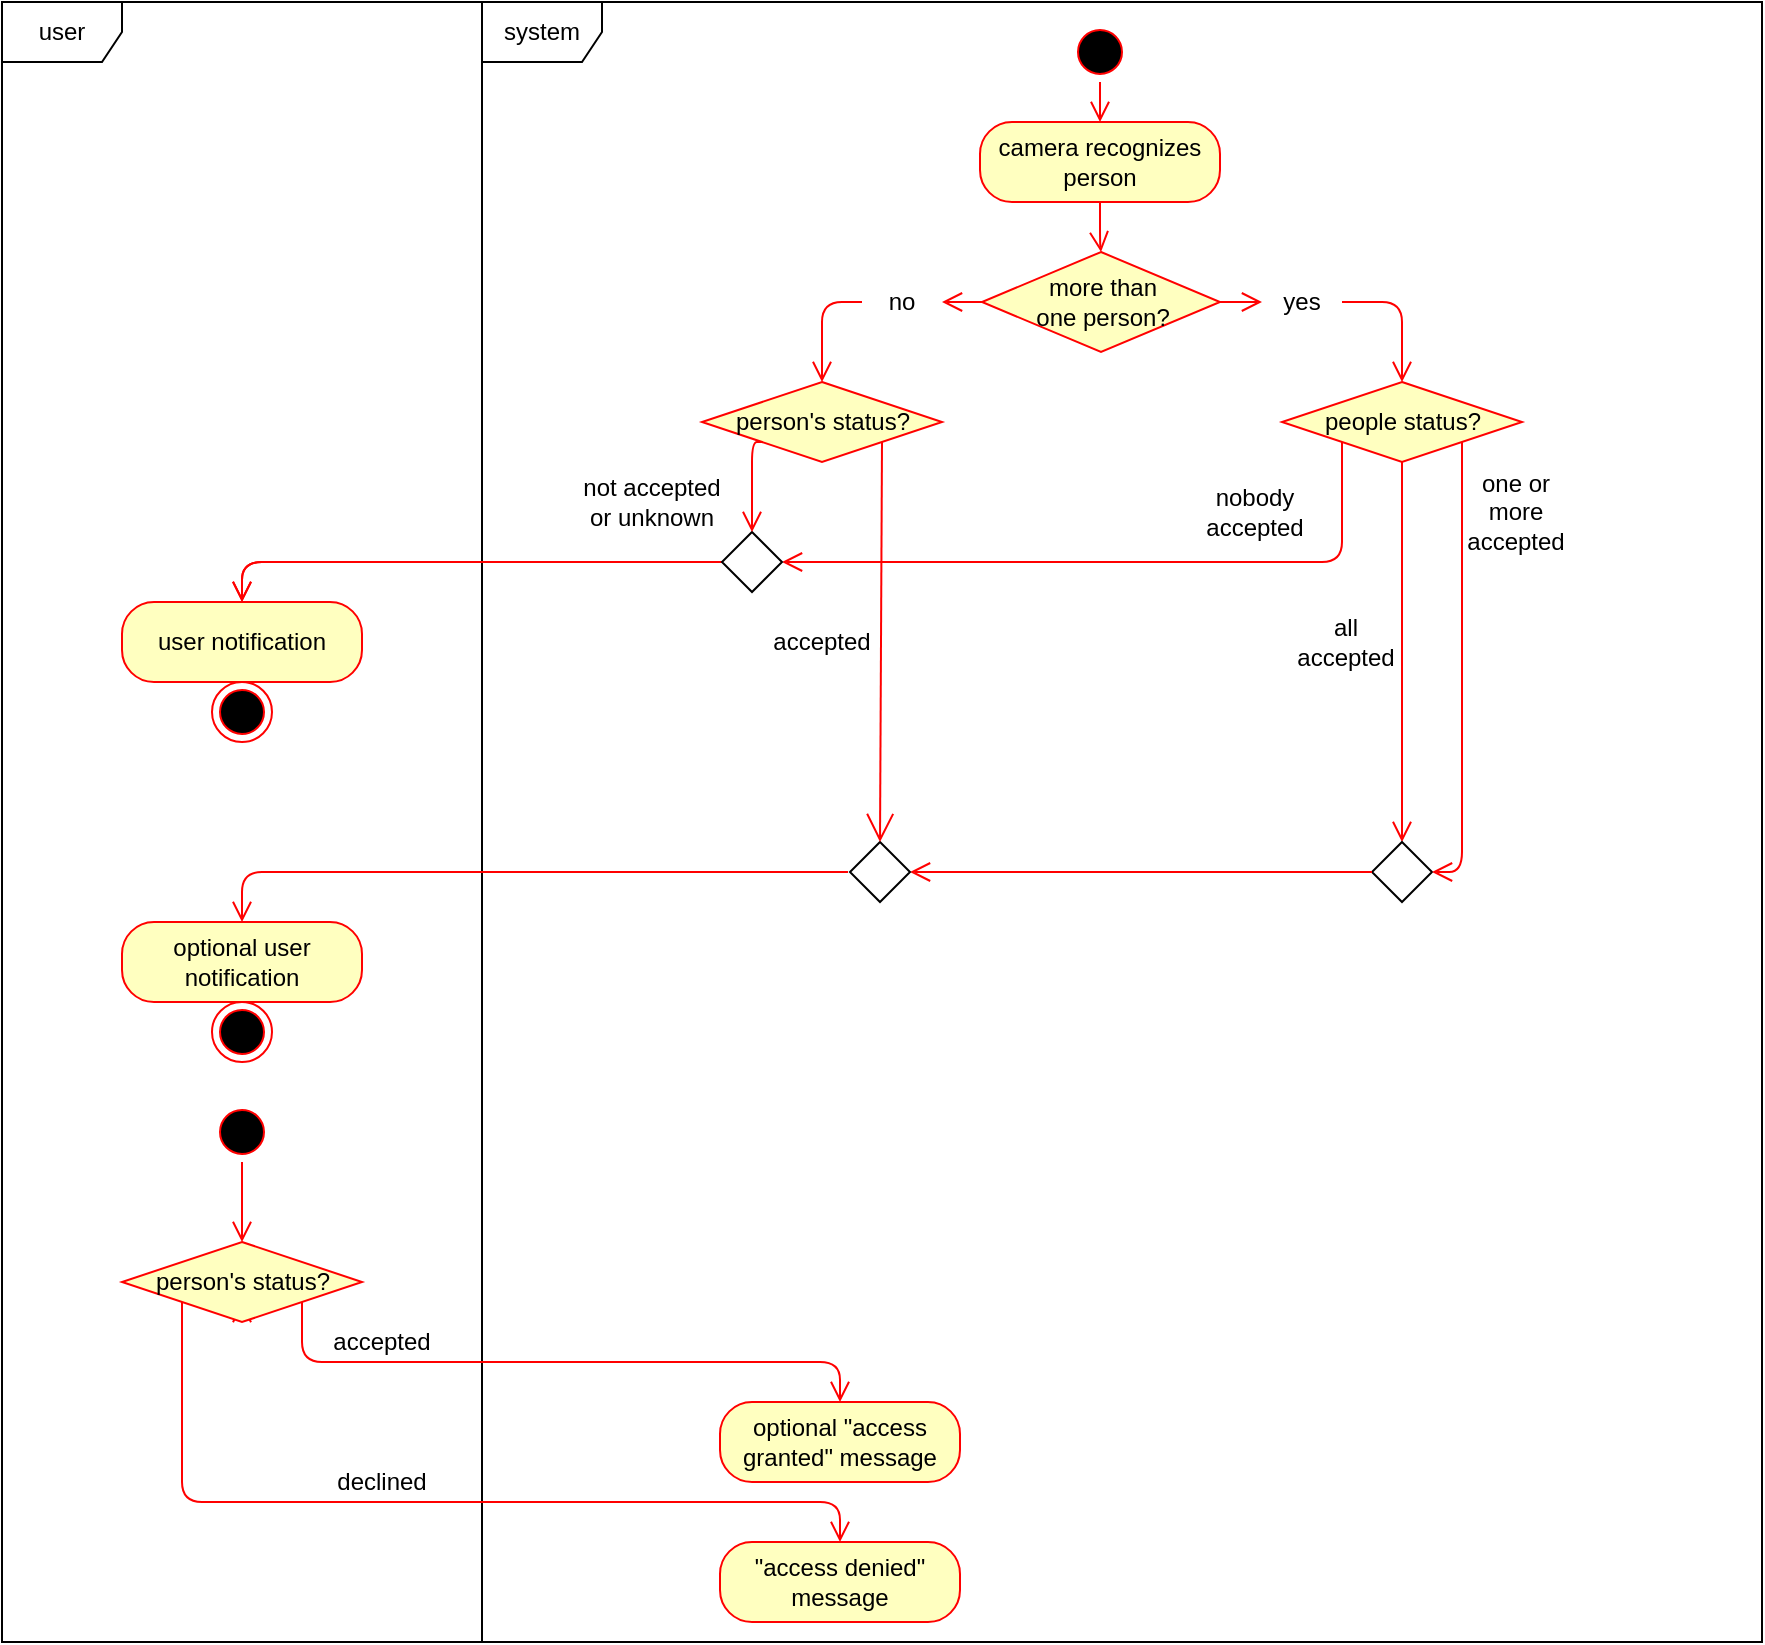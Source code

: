 <mxfile version="13.8.5" type="github">
  <diagram id="z5BKTEy7kt-2o3ALmdR7" name="NotificationActivityDiagram">
    <mxGraphModel dx="3921" dy="2350" grid="1" gridSize="10" guides="1" tooltips="1" connect="1" arrows="1" fold="1" page="1" pageScale="1" pageWidth="827" pageHeight="1169" math="0" shadow="0">
      <root>
        <mxCell id="0" />
        <mxCell id="1" parent="0" />
        <mxCell id="oszSIuXxrr8ndhVj502F-12" value="user" style="shape=umlFrame;whiteSpace=wrap;html=1;" parent="1" vertex="1">
          <mxGeometry x="-40" y="-40" width="240" height="820" as="geometry" />
        </mxCell>
        <mxCell id="oszSIuXxrr8ndhVj502F-13" value="system" style="shape=umlFrame;whiteSpace=wrap;html=1;" parent="1" vertex="1">
          <mxGeometry x="200" y="-40" width="640" height="820" as="geometry" />
        </mxCell>
        <mxCell id="NQ5Zk06NE-FvTYtAFist-22" value="no" style="text;html=1;strokeColor=none;fillColor=none;align=center;verticalAlign=middle;whiteSpace=wrap;rounded=0;" parent="1" vertex="1">
          <mxGeometry x="390" y="100" width="40" height="20" as="geometry" />
        </mxCell>
        <mxCell id="NQ5Zk06NE-FvTYtAFist-50" value="yes" style="text;html=1;strokeColor=none;fillColor=none;align=center;verticalAlign=middle;whiteSpace=wrap;rounded=0;" parent="1" vertex="1">
          <mxGeometry x="590" y="100" width="40" height="20" as="geometry" />
        </mxCell>
        <mxCell id="oszSIuXxrr8ndhVj502F-7" value="camera recognizes person" style="rounded=1;whiteSpace=wrap;html=1;arcSize=40;fontColor=#000000;fillColor=#ffffc0;strokeColor=#ff0000;" parent="1" vertex="1">
          <mxGeometry x="449" y="20" width="120" height="40" as="geometry" />
        </mxCell>
        <mxCell id="oszSIuXxrr8ndhVj502F-8" value="" style="edgeStyle=orthogonalEdgeStyle;html=1;verticalAlign=bottom;endArrow=open;endSize=8;strokeColor=#ff0000;exitX=0.5;exitY=1;exitDx=0;exitDy=0;entryX=0.5;entryY=0;entryDx=0;entryDy=0;" parent="1" source="oszSIuXxrr8ndhVj502F-7" target="oszSIuXxrr8ndhVj502F-9" edge="1">
          <mxGeometry relative="1" as="geometry">
            <mxPoint x="400" y="200" as="targetPoint" />
            <mxPoint x="344" y="120" as="sourcePoint" />
            <Array as="points">
              <mxPoint x="509" y="80" />
              <mxPoint x="509" y="80" />
            </Array>
          </mxGeometry>
        </mxCell>
        <mxCell id="oszSIuXxrr8ndhVj502F-9" value="more than &lt;br&gt;one person?" style="rhombus;fontFamily=Helvetica;fontSize=12;fontColor=#000000;align=center;strokeColor=#ff0000;fillColor=#ffffc0;html=1;" parent="1" vertex="1">
          <mxGeometry x="450" y="85" width="119" height="50" as="geometry" />
        </mxCell>
        <mxCell id="oszSIuXxrr8ndhVj502F-10" value="" style="edgeStyle=orthogonalEdgeStyle;html=1;verticalAlign=bottom;endArrow=open;endSize=8;strokeColor=#ff0000;entryX=0.5;entryY=0;entryDx=0;entryDy=0;exitX=0;exitY=0.5;exitDx=0;exitDy=0;" parent="1" source="NQ5Zk06NE-FvTYtAFist-22" target="oszSIuXxrr8ndhVj502F-14" edge="1">
          <mxGeometry relative="1" as="geometry">
            <mxPoint x="200" y="320" as="targetPoint" />
            <Array as="points">
              <mxPoint x="370" y="110" />
            </Array>
          </mxGeometry>
        </mxCell>
        <mxCell id="oszSIuXxrr8ndhVj502F-14" value="person&#39;s status?" style="rhombus;fontFamily=Helvetica;fontSize=12;fontColor=#000000;align=center;strokeColor=#ff0000;fillColor=#ffffc0;html=1;" parent="1" vertex="1">
          <mxGeometry x="310" y="150" width="120" height="40" as="geometry" />
        </mxCell>
        <mxCell id="oszSIuXxrr8ndhVj502F-15" value="" style="edgeStyle=orthogonalEdgeStyle;html=1;verticalAlign=bottom;endArrow=open;endSize=8;strokeColor=#ff0000;exitX=0.25;exitY=1;exitDx=0;exitDy=0;entryX=0.5;entryY=0;entryDx=0;entryDy=0;" parent="1" source="gJKq05NnTGJXTHjlQM0Q-1" target="oszSIuXxrr8ndhVj502F-33" edge="1">
          <mxGeometry relative="1" as="geometry">
            <mxPoint x="379" y="250" as="targetPoint" />
            <Array as="points">
              <mxPoint x="80" y="240" />
            </Array>
          </mxGeometry>
        </mxCell>
        <mxCell id="oszSIuXxrr8ndhVj502F-16" value="" style="ellipse;html=1;shape=startState;fillColor=#000000;strokeColor=#ff0000;" parent="1" vertex="1">
          <mxGeometry x="494" y="-30" width="30" height="30" as="geometry" />
        </mxCell>
        <mxCell id="oszSIuXxrr8ndhVj502F-17" value="" style="edgeStyle=orthogonalEdgeStyle;html=1;verticalAlign=bottom;endArrow=open;endSize=8;strokeColor=#ff0000;entryX=0.5;entryY=0;entryDx=0;entryDy=0;" parent="1" source="oszSIuXxrr8ndhVj502F-16" target="oszSIuXxrr8ndhVj502F-7" edge="1">
          <mxGeometry relative="1" as="geometry">
            <mxPoint x="520" y="20" as="targetPoint" />
          </mxGeometry>
        </mxCell>
        <mxCell id="oszSIuXxrr8ndhVj502F-28" value="" style="edgeStyle=orthogonalEdgeStyle;html=1;verticalAlign=bottom;endArrow=open;endSize=8;strokeColor=#ff0000;exitX=0;exitY=0.5;exitDx=0;exitDy=0;entryX=1;entryY=0.5;entryDx=0;entryDy=0;" parent="1" source="oszSIuXxrr8ndhVj502F-9" target="NQ5Zk06NE-FvTYtAFist-22" edge="1">
          <mxGeometry relative="1" as="geometry">
            <mxPoint x="500.0" y="100" as="targetPoint" />
            <mxPoint x="500.0" y="70" as="sourcePoint" />
            <Array as="points">
              <mxPoint x="430" y="110" />
              <mxPoint x="430" y="110" />
            </Array>
          </mxGeometry>
        </mxCell>
        <mxCell id="oszSIuXxrr8ndhVj502F-29" value="" style="edgeStyle=orthogonalEdgeStyle;html=1;verticalAlign=bottom;endArrow=open;endSize=8;strokeColor=#ff0000;exitX=1;exitY=0.5;exitDx=0;exitDy=0;" parent="1" source="oszSIuXxrr8ndhVj502F-9" edge="1">
          <mxGeometry relative="1" as="geometry">
            <mxPoint x="590" y="110" as="targetPoint" />
            <mxPoint x="594.0" y="80" as="sourcePoint" />
            <Array as="points" />
          </mxGeometry>
        </mxCell>
        <mxCell id="oszSIuXxrr8ndhVj502F-30" value="" style="edgeStyle=orthogonalEdgeStyle;html=1;verticalAlign=bottom;endArrow=open;endSize=8;strokeColor=#ff0000;exitX=1;exitY=0.5;exitDx=0;exitDy=0;entryX=0.5;entryY=0;entryDx=0;entryDy=0;" parent="1" source="NQ5Zk06NE-FvTYtAFist-50" edge="1">
          <mxGeometry relative="1" as="geometry">
            <mxPoint x="660" y="150" as="targetPoint" />
            <mxPoint x="520.0" y="90" as="sourcePoint" />
            <Array as="points">
              <mxPoint x="660" y="110" />
            </Array>
          </mxGeometry>
        </mxCell>
        <mxCell id="oszSIuXxrr8ndhVj502F-33" value="user notification" style="rounded=1;whiteSpace=wrap;html=1;arcSize=40;fontColor=#000000;fillColor=#ffffc0;strokeColor=#ff0000;" parent="1" vertex="1">
          <mxGeometry x="20" y="260" width="120" height="40" as="geometry" />
        </mxCell>
        <mxCell id="oszSIuXxrr8ndhVj502F-35" value="optional user notification" style="rounded=1;whiteSpace=wrap;html=1;arcSize=40;fontColor=#000000;fillColor=#ffffc0;strokeColor=#ff0000;" parent="1" vertex="1">
          <mxGeometry x="20" y="420" width="120" height="40" as="geometry" />
        </mxCell>
        <mxCell id="oszSIuXxrr8ndhVj502F-38" value="" style="edgeStyle=orthogonalEdgeStyle;html=1;verticalAlign=bottom;endArrow=open;endSize=8;strokeColor=#ff0000;exitX=0.25;exitY=1;exitDx=0;exitDy=0;" parent="1" source="gJKq05NnTGJXTHjlQM0Q-1" edge="1">
          <mxGeometry relative="1" as="geometry">
            <mxPoint x="80" y="260" as="targetPoint" />
            <mxPoint x="339" y="190" as="sourcePoint" />
            <Array as="points">
              <mxPoint x="80" y="240" />
            </Array>
          </mxGeometry>
        </mxCell>
        <mxCell id="oszSIuXxrr8ndhVj502F-39" value="" style="edgeStyle=orthogonalEdgeStyle;html=1;verticalAlign=bottom;endArrow=open;endSize=8;strokeColor=#ff0000;exitX=0.5;exitY=1;exitDx=0;exitDy=0;entryX=0.5;entryY=0;entryDx=0;entryDy=0;" parent="1" target="gJKq05NnTGJXTHjlQM0Q-4" edge="1">
          <mxGeometry relative="1" as="geometry">
            <mxPoint x="80" y="340" as="targetPoint" />
            <mxPoint x="660" y="190" as="sourcePoint" />
            <Array as="points">
              <mxPoint x="660" y="380" />
              <mxPoint x="660" y="380" />
            </Array>
          </mxGeometry>
        </mxCell>
        <mxCell id="oszSIuXxrr8ndhVj502F-41" value="all accepted" style="text;html=1;strokeColor=none;fillColor=none;align=center;verticalAlign=middle;whiteSpace=wrap;rounded=0;" parent="1" vertex="1">
          <mxGeometry x="606.5" y="265" width="50" height="30" as="geometry" />
        </mxCell>
        <mxCell id="oszSIuXxrr8ndhVj502F-43" value="nobody accepted" style="text;html=1;strokeColor=none;fillColor=none;align=center;verticalAlign=middle;whiteSpace=wrap;rounded=0;" parent="1" vertex="1">
          <mxGeometry x="544" y="200" width="85" height="30" as="geometry" />
        </mxCell>
        <mxCell id="oszSIuXxrr8ndhVj502F-44" value="one or more accepted" style="text;html=1;strokeColor=none;fillColor=none;align=center;verticalAlign=middle;whiteSpace=wrap;rounded=0;" parent="1" vertex="1">
          <mxGeometry x="684" y="195" width="66" height="40" as="geometry" />
        </mxCell>
        <mxCell id="oszSIuXxrr8ndhVj502F-45" value="accepted" style="text;html=1;strokeColor=none;fillColor=none;align=center;verticalAlign=middle;whiteSpace=wrap;rounded=0;" parent="1" vertex="1">
          <mxGeometry x="350" y="270" width="40" height="20" as="geometry" />
        </mxCell>
        <mxCell id="oszSIuXxrr8ndhVj502F-46" value="not accepted&lt;br&gt;or unknown" style="text;html=1;strokeColor=none;fillColor=none;align=center;verticalAlign=middle;whiteSpace=wrap;rounded=0;" parent="1" vertex="1">
          <mxGeometry x="240" y="195" width="90" height="30" as="geometry" />
        </mxCell>
        <mxCell id="oszSIuXxrr8ndhVj502F-47" value="" style="ellipse;html=1;shape=endState;fillColor=#000000;strokeColor=#ff0000;" parent="1" vertex="1">
          <mxGeometry x="65" y="300" width="30" height="30" as="geometry" />
        </mxCell>
        <mxCell id="oszSIuXxrr8ndhVj502F-48" value="" style="ellipse;html=1;shape=endState;fillColor=#000000;strokeColor=#ff0000;" parent="1" vertex="1">
          <mxGeometry x="65" y="460" width="30" height="30" as="geometry" />
        </mxCell>
        <mxCell id="oszSIuXxrr8ndhVj502F-49" value="" style="ellipse;html=1;shape=startState;fillColor=#000000;strokeColor=#ff0000;" parent="1" vertex="1">
          <mxGeometry x="65" y="510" width="30" height="30" as="geometry" />
        </mxCell>
        <mxCell id="oszSIuXxrr8ndhVj502F-50" value="" style="edgeStyle=orthogonalEdgeStyle;html=1;verticalAlign=bottom;endArrow=open;endSize=8;strokeColor=#ff0000;" parent="1" source="gJKq05NnTGJXTHjlQM0Q-25" edge="1">
          <mxGeometry relative="1" as="geometry">
            <mxPoint x="80" y="610" as="targetPoint" />
            <Array as="points">
              <mxPoint x="80" y="610" />
              <mxPoint x="80" y="610" />
            </Array>
          </mxGeometry>
        </mxCell>
        <mxCell id="oszSIuXxrr8ndhVj502F-52" value="" style="edgeStyle=orthogonalEdgeStyle;html=1;verticalAlign=bottom;endArrow=open;endSize=8;strokeColor=#ff0000;exitX=0.25;exitY=1;exitDx=0;exitDy=0;" parent="1" target="oszSIuXxrr8ndhVj502F-54" edge="1">
          <mxGeometry relative="1" as="geometry">
            <mxPoint x="80" y="710" as="targetPoint" />
            <Array as="points">
              <mxPoint x="50" y="710" />
              <mxPoint x="379" y="710" />
            </Array>
            <mxPoint x="50" y="610" as="sourcePoint" />
          </mxGeometry>
        </mxCell>
        <mxCell id="oszSIuXxrr8ndhVj502F-54" value="&quot;access denied&quot; message" style="rounded=1;whiteSpace=wrap;html=1;arcSize=40;fontColor=#000000;fillColor=#ffffc0;strokeColor=#ff0000;" parent="1" vertex="1">
          <mxGeometry x="319" y="730" width="120" height="40" as="geometry" />
        </mxCell>
        <mxCell id="oszSIuXxrr8ndhVj502F-57" value="" style="edgeStyle=orthogonalEdgeStyle;html=1;verticalAlign=bottom;endArrow=open;endSize=8;strokeColor=#ff0000;exitX=0.75;exitY=1;exitDx=0;exitDy=0;entryX=0.5;entryY=0;entryDx=0;entryDy=0;" parent="1" target="oszSIuXxrr8ndhVj502F-58" edge="1">
          <mxGeometry relative="1" as="geometry">
            <mxPoint x="389" y="740" as="targetPoint" />
            <mxPoint x="110" y="610" as="sourcePoint" />
            <Array as="points">
              <mxPoint x="110" y="640" />
              <mxPoint x="379" y="640" />
            </Array>
          </mxGeometry>
        </mxCell>
        <mxCell id="oszSIuXxrr8ndhVj502F-58" value="optional &quot;access granted&quot; message" style="rounded=1;whiteSpace=wrap;html=1;arcSize=40;fontColor=#000000;fillColor=#ffffc0;strokeColor=#ff0000;" parent="1" vertex="1">
          <mxGeometry x="319" y="660" width="120" height="40" as="geometry" />
        </mxCell>
        <mxCell id="oszSIuXxrr8ndhVj502F-59" value="accepted" style="text;html=1;strokeColor=none;fillColor=none;align=center;verticalAlign=middle;whiteSpace=wrap;rounded=0;" parent="1" vertex="1">
          <mxGeometry x="130" y="620" width="40" height="20" as="geometry" />
        </mxCell>
        <mxCell id="oszSIuXxrr8ndhVj502F-60" value="declined" style="text;html=1;strokeColor=none;fillColor=none;align=center;verticalAlign=middle;whiteSpace=wrap;rounded=0;" parent="1" vertex="1">
          <mxGeometry x="130" y="690" width="40" height="20" as="geometry" />
        </mxCell>
        <mxCell id="gJKq05NnTGJXTHjlQM0Q-2" value="" style="edgeStyle=orthogonalEdgeStyle;html=1;verticalAlign=bottom;endArrow=open;endSize=8;strokeColor=#ff0000;exitX=0;exitY=1;exitDx=0;exitDy=0;" edge="1" parent="1" source="gJKq05NnTGJXTHjlQM0Q-23" target="gJKq05NnTGJXTHjlQM0Q-1">
          <mxGeometry relative="1" as="geometry">
            <mxPoint x="80" y="260" as="targetPoint" />
            <mxPoint x="630" y="190" as="sourcePoint" />
            <Array as="points">
              <mxPoint x="630" y="240" />
            </Array>
          </mxGeometry>
        </mxCell>
        <mxCell id="gJKq05NnTGJXTHjlQM0Q-1" value="" style="rhombus;" vertex="1" parent="1">
          <mxGeometry x="320" y="225" width="30" height="30" as="geometry" />
        </mxCell>
        <mxCell id="gJKq05NnTGJXTHjlQM0Q-3" value="" style="edgeStyle=orthogonalEdgeStyle;html=1;verticalAlign=bottom;endArrow=open;endSize=8;strokeColor=#ff0000;entryX=0.5;entryY=0;entryDx=0;entryDy=0;exitX=0;exitY=1;exitDx=0;exitDy=0;" edge="1" parent="1" source="oszSIuXxrr8ndhVj502F-14" target="gJKq05NnTGJXTHjlQM0Q-1">
          <mxGeometry relative="1" as="geometry">
            <mxPoint x="80" y="260" as="targetPoint" />
            <Array as="points">
              <mxPoint x="335" y="180" />
            </Array>
            <mxPoint x="344" y="190" as="sourcePoint" />
          </mxGeometry>
        </mxCell>
        <mxCell id="gJKq05NnTGJXTHjlQM0Q-4" value="" style="rhombus;" vertex="1" parent="1">
          <mxGeometry x="645" y="380" width="30" height="30" as="geometry" />
        </mxCell>
        <mxCell id="gJKq05NnTGJXTHjlQM0Q-5" value="" style="edgeStyle=orthogonalEdgeStyle;html=1;verticalAlign=bottom;endArrow=open;endSize=8;strokeColor=#ff0000;exitX=1;exitY=1;exitDx=0;exitDy=0;entryX=1;entryY=0.5;entryDx=0;entryDy=0;" edge="1" parent="1" source="gJKq05NnTGJXTHjlQM0Q-23" target="gJKq05NnTGJXTHjlQM0Q-4">
          <mxGeometry relative="1" as="geometry">
            <mxPoint x="80" y="420" as="targetPoint" />
            <mxPoint x="690" y="190" as="sourcePoint" />
            <Array as="points">
              <mxPoint x="690" y="395" />
            </Array>
          </mxGeometry>
        </mxCell>
        <mxCell id="gJKq05NnTGJXTHjlQM0Q-10" value="" style="edgeStyle=orthogonalEdgeStyle;html=1;verticalAlign=bottom;endArrow=open;endSize=8;strokeColor=#ff0000;entryX=1;entryY=0.5;entryDx=0;entryDy=0;exitX=0;exitY=0.5;exitDx=0;exitDy=0;" edge="1" parent="1" source="gJKq05NnTGJXTHjlQM0Q-4" target="gJKq05NnTGJXTHjlQM0Q-14">
          <mxGeometry relative="1" as="geometry">
            <mxPoint x="410.0" y="395.0" as="targetPoint" />
            <mxPoint x="419" y="200" as="sourcePoint" />
            <Array as="points" />
          </mxGeometry>
        </mxCell>
        <mxCell id="gJKq05NnTGJXTHjlQM0Q-11" value="" style="edgeStyle=orthogonalEdgeStyle;html=1;verticalAlign=bottom;endArrow=open;endSize=8;strokeColor=#ff0000;exitX=0;exitY=0.5;exitDx=0;exitDy=0;entryX=0.5;entryY=0;entryDx=0;entryDy=0;" edge="1" parent="1" target="oszSIuXxrr8ndhVj502F-35">
          <mxGeometry relative="1" as="geometry">
            <mxPoint x="430" y="400" as="targetPoint" />
            <mxPoint x="383" y="395.0" as="sourcePoint" />
            <Array as="points">
              <mxPoint x="80" y="395" />
            </Array>
          </mxGeometry>
        </mxCell>
        <mxCell id="gJKq05NnTGJXTHjlQM0Q-14" value="" style="rhombus;" vertex="1" parent="1">
          <mxGeometry x="384" y="380" width="30" height="30" as="geometry" />
        </mxCell>
        <mxCell id="gJKq05NnTGJXTHjlQM0Q-21" value="" style="endArrow=open;endFill=1;endSize=12;html=1;strokeColor=#FF0000;exitX=1;exitY=1;exitDx=0;exitDy=0;entryX=0.5;entryY=0;entryDx=0;entryDy=0;" edge="1" parent="1" source="oszSIuXxrr8ndhVj502F-14" target="gJKq05NnTGJXTHjlQM0Q-14">
          <mxGeometry width="160" relative="1" as="geometry">
            <mxPoint x="490" y="370" as="sourcePoint" />
            <mxPoint x="650" y="370" as="targetPoint" />
          </mxGeometry>
        </mxCell>
        <mxCell id="gJKq05NnTGJXTHjlQM0Q-23" value="people status?" style="rhombus;fontFamily=Helvetica;fontSize=12;fontColor=#000000;align=center;strokeColor=#ff0000;fillColor=#ffffc0;html=1;" vertex="1" parent="1">
          <mxGeometry x="600" y="150" width="120" height="40" as="geometry" />
        </mxCell>
        <mxCell id="gJKq05NnTGJXTHjlQM0Q-25" value="person&#39;s status?" style="rhombus;fontFamily=Helvetica;fontSize=12;fontColor=#000000;align=center;strokeColor=#ff0000;fillColor=#ffffc0;html=1;" vertex="1" parent="1">
          <mxGeometry x="20" y="580" width="120" height="40" as="geometry" />
        </mxCell>
        <mxCell id="gJKq05NnTGJXTHjlQM0Q-26" value="" style="edgeStyle=orthogonalEdgeStyle;html=1;verticalAlign=bottom;endArrow=open;endSize=8;strokeColor=#ff0000;" edge="1" parent="1" source="oszSIuXxrr8ndhVj502F-49" target="gJKq05NnTGJXTHjlQM0Q-25">
          <mxGeometry relative="1" as="geometry">
            <mxPoint x="80" y="610" as="targetPoint" />
            <Array as="points" />
            <mxPoint x="80" y="540" as="sourcePoint" />
          </mxGeometry>
        </mxCell>
      </root>
    </mxGraphModel>
  </diagram>
</mxfile>

